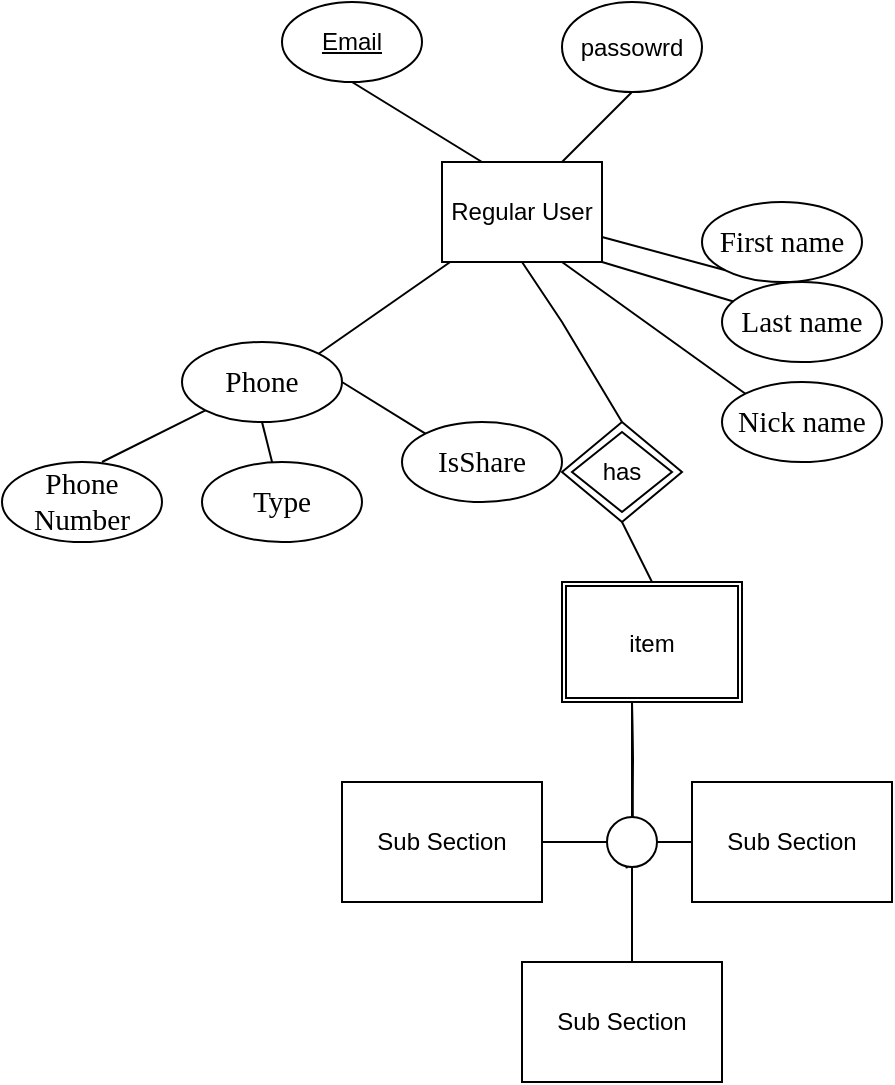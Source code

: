 <mxfile version="16.4.7" type="github">
  <diagram id="R2lEEEUBdFMjLlhIrx00" name="Page-1">
    <mxGraphModel dx="1185" dy="635" grid="1" gridSize="10" guides="1" tooltips="1" connect="1" arrows="1" fold="1" page="1" pageScale="1" pageWidth="850" pageHeight="1100" math="0" shadow="0" extFonts="Permanent Marker^https://fonts.googleapis.com/css?family=Permanent+Marker">
      <root>
        <mxCell id="0" />
        <mxCell id="1" parent="0" />
        <mxCell id="Q8L-bJ-SnxmV-JxME6ek-1" value="Regular User" style="rounded=0;whiteSpace=wrap;html=1;" vertex="1" parent="1">
          <mxGeometry x="250" y="310" width="80" height="50" as="geometry" />
        </mxCell>
        <mxCell id="Q8L-bJ-SnxmV-JxME6ek-2" value="&lt;u&gt;Email&lt;/u&gt;" style="ellipse;whiteSpace=wrap;html=1;" vertex="1" parent="1">
          <mxGeometry x="170" y="230" width="70" height="40" as="geometry" />
        </mxCell>
        <mxCell id="Q8L-bJ-SnxmV-JxME6ek-4" value="" style="endArrow=none;html=1;rounded=0;entryX=0.5;entryY=1;entryDx=0;entryDy=0;exitX=0.25;exitY=0;exitDx=0;exitDy=0;" edge="1" parent="1" source="Q8L-bJ-SnxmV-JxME6ek-1" target="Q8L-bJ-SnxmV-JxME6ek-2">
          <mxGeometry width="50" height="50" relative="1" as="geometry">
            <mxPoint x="420" y="460" as="sourcePoint" />
            <mxPoint x="470" y="410" as="targetPoint" />
          </mxGeometry>
        </mxCell>
        <mxCell id="Q8L-bJ-SnxmV-JxME6ek-5" value="" style="endArrow=none;html=1;rounded=0;entryX=0.75;entryY=0;entryDx=0;entryDy=0;exitX=0.5;exitY=1;exitDx=0;exitDy=0;" edge="1" parent="1" source="Q8L-bJ-SnxmV-JxME6ek-6" target="Q8L-bJ-SnxmV-JxME6ek-1">
          <mxGeometry width="50" height="50" relative="1" as="geometry">
            <mxPoint x="420" y="460" as="sourcePoint" />
            <mxPoint x="470" y="410" as="targetPoint" />
          </mxGeometry>
        </mxCell>
        <mxCell id="Q8L-bJ-SnxmV-JxME6ek-6" value="passowrd" style="ellipse;whiteSpace=wrap;html=1;" vertex="1" parent="1">
          <mxGeometry x="310" y="230" width="70" height="45" as="geometry" />
        </mxCell>
        <mxCell id="Q8L-bJ-SnxmV-JxME6ek-7" value="&lt;div&gt;&lt;span style=&quot;font-size: 11pt ; font-family: &amp;#34;calibri&amp;#34;&quot;&gt;First name&lt;/span&gt;&lt;/div&gt;" style="ellipse;whiteSpace=wrap;html=1;" vertex="1" parent="1">
          <mxGeometry x="380" y="330" width="80" height="40" as="geometry" />
        </mxCell>
        <mxCell id="Q8L-bJ-SnxmV-JxME6ek-8" value="&lt;div&gt;&lt;span style=&quot;font-size: 11pt ; font-family: &amp;#34;calibri&amp;#34;&quot;&gt;Last name&lt;/span&gt;&lt;/div&gt;" style="ellipse;whiteSpace=wrap;html=1;" vertex="1" parent="1">
          <mxGeometry x="390" y="370" width="80" height="40" as="geometry" />
        </mxCell>
        <mxCell id="Q8L-bJ-SnxmV-JxME6ek-9" value="&lt;div&gt;&lt;span style=&quot;font-size: 11pt ; font-family: &amp;#34;calibri&amp;#34;&quot;&gt;Nick name&lt;/span&gt;&lt;/div&gt;" style="ellipse;whiteSpace=wrap;html=1;" vertex="1" parent="1">
          <mxGeometry x="390" y="420" width="80" height="40" as="geometry" />
        </mxCell>
        <mxCell id="Q8L-bJ-SnxmV-JxME6ek-10" value="&lt;div&gt;&lt;span style=&quot;font-size: 11pt ; font-family: &amp;#34;calibri&amp;#34;&quot;&gt;Phone&lt;/span&gt;&lt;/div&gt;" style="ellipse;whiteSpace=wrap;html=1;" vertex="1" parent="1">
          <mxGeometry x="120" y="400" width="80" height="40" as="geometry" />
        </mxCell>
        <mxCell id="Q8L-bJ-SnxmV-JxME6ek-11" value="&lt;div&gt;&lt;span style=&quot;font-size: 11pt ; font-family: &amp;#34;calibri&amp;#34;&quot;&gt;Phone Number&lt;/span&gt;&lt;/div&gt;" style="ellipse;whiteSpace=wrap;html=1;" vertex="1" parent="1">
          <mxGeometry x="30" y="460" width="80" height="40" as="geometry" />
        </mxCell>
        <mxCell id="Q8L-bJ-SnxmV-JxME6ek-12" value="&lt;div&gt;&lt;span style=&quot;font-size: 11pt ; font-family: &amp;#34;calibri&amp;#34;&quot;&gt;Type&lt;/span&gt;&lt;/div&gt;" style="ellipse;whiteSpace=wrap;html=1;" vertex="1" parent="1">
          <mxGeometry x="130" y="460" width="80" height="40" as="geometry" />
        </mxCell>
        <mxCell id="Q8L-bJ-SnxmV-JxME6ek-13" value="&lt;font face=&quot;calibri&quot;&gt;&lt;span style=&quot;font-size: 14.667px&quot;&gt;IsShare&lt;/span&gt;&lt;/font&gt;" style="ellipse;whiteSpace=wrap;html=1;" vertex="1" parent="1">
          <mxGeometry x="230" y="440" width="80" height="40" as="geometry" />
        </mxCell>
        <mxCell id="Q8L-bJ-SnxmV-JxME6ek-14" value="" style="endArrow=none;html=1;rounded=0;entryX=0;entryY=1;entryDx=0;entryDy=0;exitX=1;exitY=0.75;exitDx=0;exitDy=0;" edge="1" parent="1" source="Q8L-bJ-SnxmV-JxME6ek-1" target="Q8L-bJ-SnxmV-JxME6ek-7">
          <mxGeometry width="50" height="50" relative="1" as="geometry">
            <mxPoint x="420" y="450" as="sourcePoint" />
            <mxPoint x="470" y="400" as="targetPoint" />
          </mxGeometry>
        </mxCell>
        <mxCell id="Q8L-bJ-SnxmV-JxME6ek-15" value="" style="endArrow=none;html=1;rounded=0;" edge="1" parent="1" target="Q8L-bJ-SnxmV-JxME6ek-8">
          <mxGeometry width="50" height="50" relative="1" as="geometry">
            <mxPoint x="330" y="360" as="sourcePoint" />
            <mxPoint x="401.716" y="374.142" as="targetPoint" />
          </mxGeometry>
        </mxCell>
        <mxCell id="Q8L-bJ-SnxmV-JxME6ek-18" value="" style="endArrow=none;html=1;rounded=0;entryX=0;entryY=1;entryDx=0;entryDy=0;" edge="1" parent="1" target="Q8L-bJ-SnxmV-JxME6ek-10">
          <mxGeometry relative="1" as="geometry">
            <mxPoint x="80" y="460" as="sourcePoint" />
            <mxPoint x="520" y="430" as="targetPoint" />
          </mxGeometry>
        </mxCell>
        <mxCell id="Q8L-bJ-SnxmV-JxME6ek-19" value="" style="endArrow=none;html=1;rounded=0;entryX=0.5;entryY=1;entryDx=0;entryDy=0;" edge="1" parent="1" source="Q8L-bJ-SnxmV-JxME6ek-12" target="Q8L-bJ-SnxmV-JxME6ek-10">
          <mxGeometry relative="1" as="geometry">
            <mxPoint x="90" y="470" as="sourcePoint" />
            <mxPoint x="150" y="444" as="targetPoint" />
          </mxGeometry>
        </mxCell>
        <mxCell id="Q8L-bJ-SnxmV-JxME6ek-20" value="" style="endArrow=none;html=1;rounded=0;entryX=1;entryY=0.5;entryDx=0;entryDy=0;exitX=0;exitY=0;exitDx=0;exitDy=0;" edge="1" parent="1" source="Q8L-bJ-SnxmV-JxME6ek-13" target="Q8L-bJ-SnxmV-JxME6ek-10">
          <mxGeometry relative="1" as="geometry">
            <mxPoint x="175.039" y="470.154" as="sourcePoint" />
            <mxPoint x="170" y="450" as="targetPoint" />
          </mxGeometry>
        </mxCell>
        <mxCell id="Q8L-bJ-SnxmV-JxME6ek-21" value="" style="endArrow=none;html=1;rounded=0;entryX=1;entryY=0;entryDx=0;entryDy=0;" edge="1" parent="1" source="Q8L-bJ-SnxmV-JxME6ek-1" target="Q8L-bJ-SnxmV-JxME6ek-10">
          <mxGeometry relative="1" as="geometry">
            <mxPoint x="251.716" y="455.858" as="sourcePoint" />
            <mxPoint x="210" y="430" as="targetPoint" />
          </mxGeometry>
        </mxCell>
        <mxCell id="Q8L-bJ-SnxmV-JxME6ek-24" value="" style="endArrow=none;html=1;rounded=0;entryX=0;entryY=0;entryDx=0;entryDy=0;" edge="1" parent="1" target="Q8L-bJ-SnxmV-JxME6ek-9">
          <mxGeometry width="50" height="50" relative="1" as="geometry">
            <mxPoint x="310" y="360" as="sourcePoint" />
            <mxPoint x="405.7" y="389.71" as="targetPoint" />
          </mxGeometry>
        </mxCell>
        <mxCell id="Q8L-bJ-SnxmV-JxME6ek-27" value="&lt;p style=&quot;line-height: 1&quot;&gt;item&lt;/p&gt;" style="shape=ext;double=1;rounded=0;whiteSpace=wrap;html=1;" vertex="1" parent="1">
          <mxGeometry x="310" y="520" width="90" height="60" as="geometry" />
        </mxCell>
        <mxCell id="Q8L-bJ-SnxmV-JxME6ek-28" value="" style="endArrow=none;html=1;rounded=0;entryX=0.5;entryY=1;entryDx=0;entryDy=0;" edge="1" parent="1" target="Q8L-bJ-SnxmV-JxME6ek-1">
          <mxGeometry width="50" height="50" relative="1" as="geometry">
            <mxPoint x="340" y="440" as="sourcePoint" />
            <mxPoint x="470" y="560" as="targetPoint" />
            <Array as="points">
              <mxPoint x="310" y="390" />
            </Array>
          </mxGeometry>
        </mxCell>
        <mxCell id="Q8L-bJ-SnxmV-JxME6ek-29" value="has" style="rhombus;whiteSpace=wrap;html=1;" vertex="1" parent="1">
          <mxGeometry x="310" y="440" width="60" height="50" as="geometry" />
        </mxCell>
        <mxCell id="Q8L-bJ-SnxmV-JxME6ek-30" value="" style="endArrow=none;html=1;rounded=0;entryX=0.5;entryY=1;entryDx=0;entryDy=0;exitX=0.5;exitY=0;exitDx=0;exitDy=0;" edge="1" parent="1" source="Q8L-bJ-SnxmV-JxME6ek-27" target="Q8L-bJ-SnxmV-JxME6ek-29">
          <mxGeometry width="50" height="50" relative="1" as="geometry">
            <mxPoint x="360" y="610" as="sourcePoint" />
            <mxPoint x="470" y="560" as="targetPoint" />
          </mxGeometry>
        </mxCell>
        <mxCell id="Q8L-bJ-SnxmV-JxME6ek-39" value="" style="edgeStyle=orthogonalEdgeStyle;startArrow=none;endArrow=none;rounded=0;targetPortConstraint=eastwest;sourcePortConstraint=northsouth;" edge="1" target="Q8L-bJ-SnxmV-JxME6ek-41" parent="1">
          <mxGeometry relative="1" as="geometry">
            <mxPoint x="345" y="580" as="sourcePoint" />
          </mxGeometry>
        </mxCell>
        <mxCell id="Q8L-bJ-SnxmV-JxME6ek-40" value="" style="edgeStyle=orthogonalEdgeStyle;startArrow=none;endArrow=none;rounded=0;targetPortConstraint=eastwest;sourcePortConstraint=northsouth;entryX=0.7;entryY=0;entryDx=0;entryDy=0;entryPerimeter=0;" edge="1" target="Q8L-bJ-SnxmV-JxME6ek-44" parent="1" source="Q8L-bJ-SnxmV-JxME6ek-46">
          <mxGeometry relative="1" as="geometry">
            <mxPoint x="345" y="580" as="sourcePoint" />
            <Array as="points">
              <mxPoint x="345" y="710" />
            </Array>
          </mxGeometry>
        </mxCell>
        <mxCell id="Q8L-bJ-SnxmV-JxME6ek-41" value="Sub Section" style="whiteSpace=wrap;html=1;align=center;verticalAlign=middle;treeFolding=1;treeMoving=1;" vertex="1" parent="1">
          <mxGeometry x="200" y="620" width="100" height="60" as="geometry" />
        </mxCell>
        <mxCell id="Q8L-bJ-SnxmV-JxME6ek-42" value="Sub Section" style="whiteSpace=wrap;html=1;align=center;verticalAlign=middle;treeFolding=1;treeMoving=1;" vertex="1" collapsed="1" parent="1">
          <mxGeometry x="375" y="620" width="100" height="60" as="geometry" />
        </mxCell>
        <mxCell id="Q8L-bJ-SnxmV-JxME6ek-44" value="Sub Section" style="whiteSpace=wrap;html=1;align=center;verticalAlign=middle;treeFolding=1;treeMoving=1;" vertex="1" collapsed="1" parent="1">
          <mxGeometry x="290" y="710" width="100" height="60" as="geometry" />
        </mxCell>
        <mxCell id="Q8L-bJ-SnxmV-JxME6ek-45" value="" style="endArrow=none;html=1;rounded=0;entryX=0;entryY=0.5;entryDx=0;entryDy=0;exitX=0.389;exitY=1.028;exitDx=0;exitDy=0;exitPerimeter=0;startArrow=none;" edge="1" parent="1" source="Q8L-bJ-SnxmV-JxME6ek-46" target="Q8L-bJ-SnxmV-JxME6ek-42">
          <mxGeometry width="50" height="50" relative="1" as="geometry">
            <mxPoint x="420" y="610" as="sourcePoint" />
            <mxPoint x="470" y="560" as="targetPoint" />
            <Array as="points">
              <mxPoint x="345" y="650" />
            </Array>
          </mxGeometry>
        </mxCell>
        <mxCell id="Q8L-bJ-SnxmV-JxME6ek-48" value="" style="edgeStyle=orthogonalEdgeStyle;startArrow=none;endArrow=none;rounded=0;targetPortConstraint=eastwest;sourcePortConstraint=northsouth;entryX=0.5;entryY=0;entryDx=0;entryDy=0;" edge="1" parent="1" target="Q8L-bJ-SnxmV-JxME6ek-46">
          <mxGeometry relative="1" as="geometry">
            <mxPoint x="345" y="580" as="sourcePoint" />
            <mxPoint x="360" y="710" as="targetPoint" />
            <Array as="points" />
          </mxGeometry>
        </mxCell>
        <mxCell id="Q8L-bJ-SnxmV-JxME6ek-46" value="" style="ellipse;whiteSpace=wrap;html=1;aspect=fixed;" vertex="1" parent="1">
          <mxGeometry x="332.5" y="637.5" width="25" height="25" as="geometry" />
        </mxCell>
        <mxCell id="Q8L-bJ-SnxmV-JxME6ek-49" value="" style="endArrow=none;html=1;rounded=0;entryX=0.5;entryY=0;entryDx=0;entryDy=0;exitX=0.389;exitY=1.028;exitDx=0;exitDy=0;exitPerimeter=0;" edge="1" parent="1" source="Q8L-bJ-SnxmV-JxME6ek-27" target="Q8L-bJ-SnxmV-JxME6ek-46">
          <mxGeometry width="50" height="50" relative="1" as="geometry">
            <mxPoint x="345.01" y="581.68" as="sourcePoint" />
            <mxPoint x="375" y="650" as="targetPoint" />
            <Array as="points" />
          </mxGeometry>
        </mxCell>
        <mxCell id="Q8L-bJ-SnxmV-JxME6ek-51" value="has" style="rhombus;whiteSpace=wrap;html=1;" vertex="1" parent="1">
          <mxGeometry x="315" y="445" width="50" height="40" as="geometry" />
        </mxCell>
      </root>
    </mxGraphModel>
  </diagram>
</mxfile>
